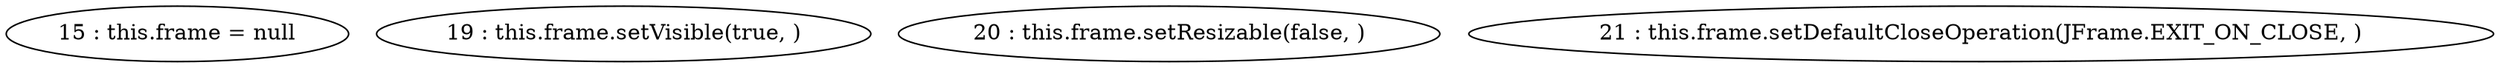 digraph G {
"15 : this.frame = null"
"19 : this.frame.setVisible(true, )"
"20 : this.frame.setResizable(false, )"
"21 : this.frame.setDefaultCloseOperation(JFrame.EXIT_ON_CLOSE, )"
}
